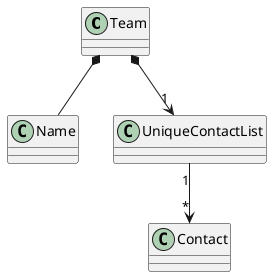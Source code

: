 @startuml ContactClassDiagram
    class Team {
    }

    class Name
    class UniqueContactList
    class Contact

    Team *-- Name
    Team *--> "1" UniqueContactList
    UniqueContactList "1" --> "*" Contact

@enduml
